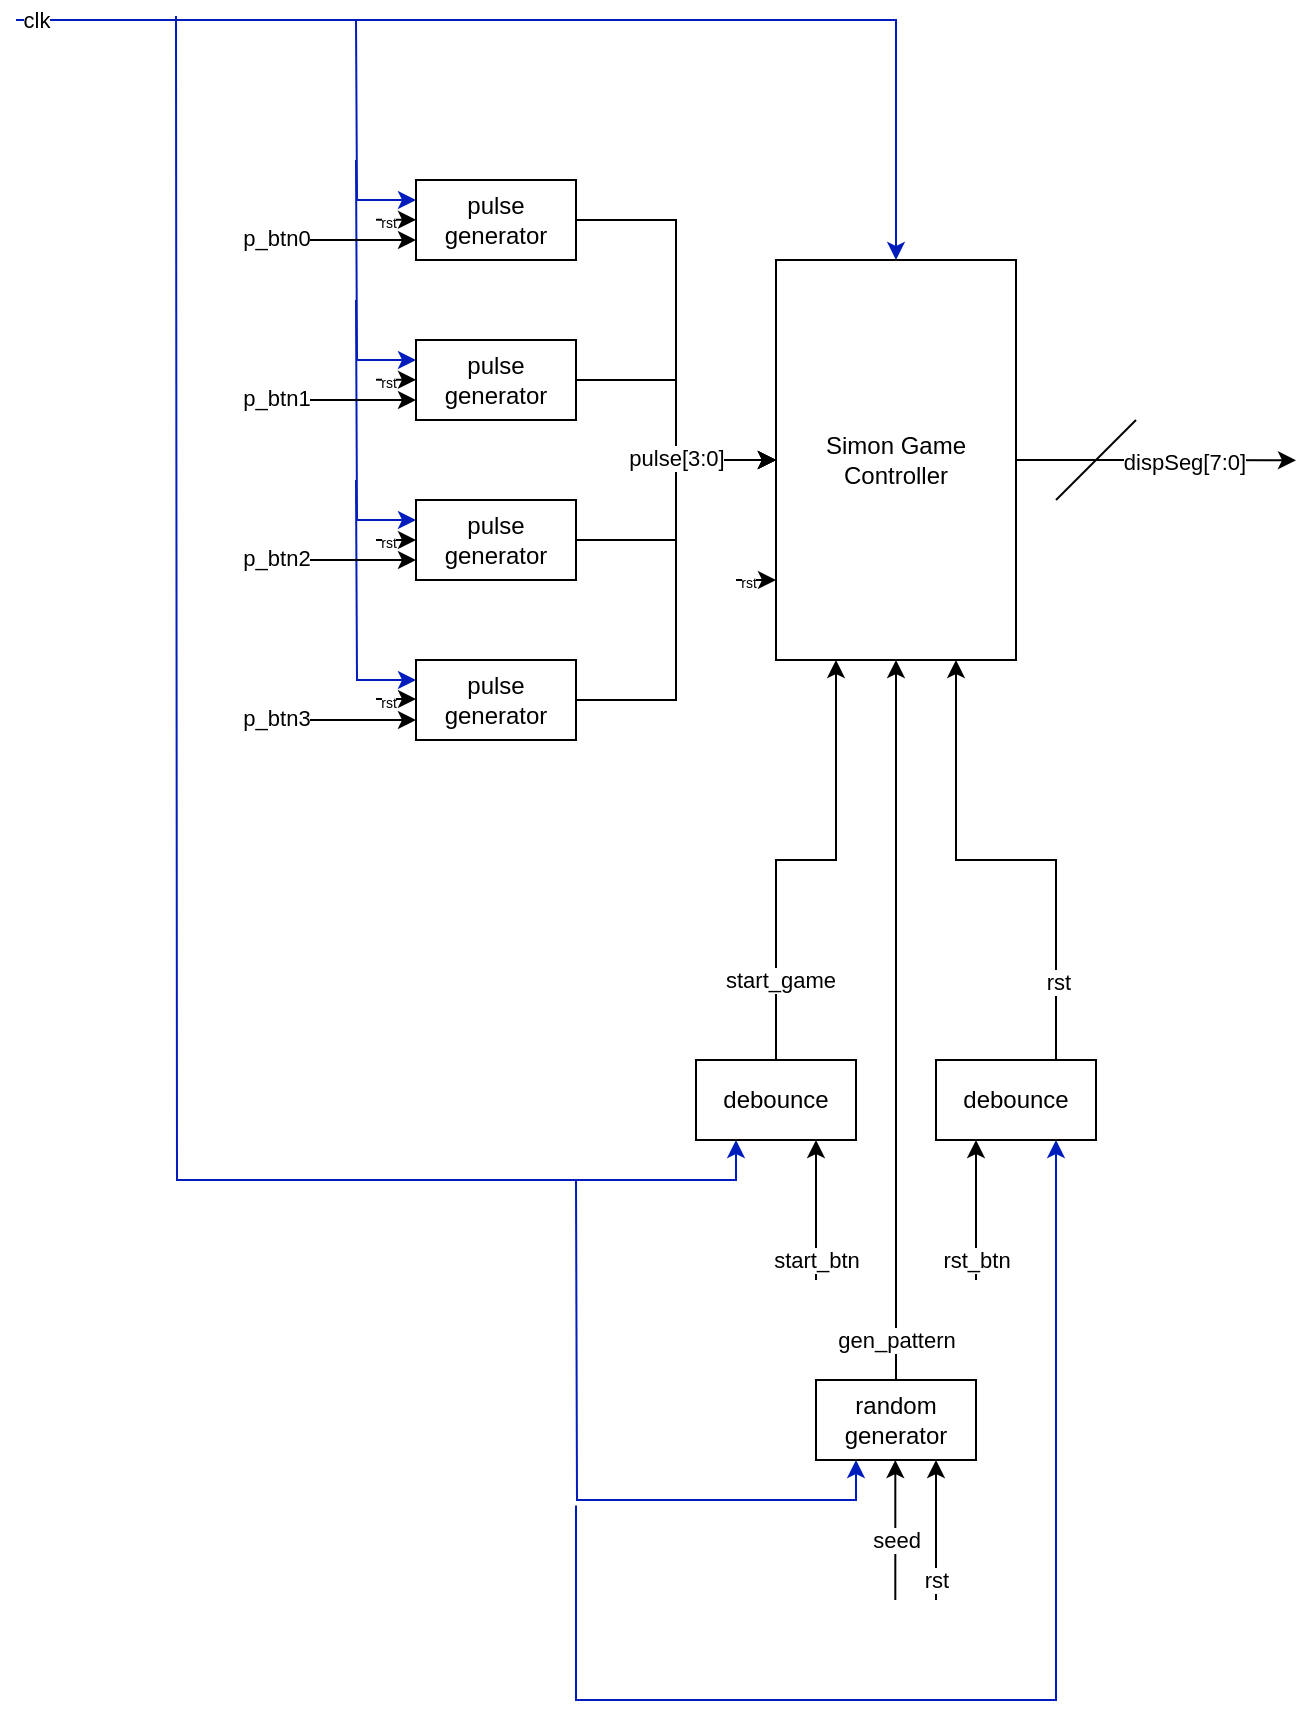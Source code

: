 <mxfile version="24.2.5" type="device">
  <diagram name="Page-1" id="h_q1qtShdHesiZWWUsV2">
    <mxGraphModel dx="1644" dy="463" grid="1" gridSize="10" guides="1" tooltips="1" connect="1" arrows="1" fold="1" page="1" pageScale="1" pageWidth="850" pageHeight="1100" math="0" shadow="0">
      <root>
        <mxCell id="0" />
        <mxCell id="1" parent="0" />
        <mxCell id="KKbykXTDA7Bn_Y0oosMy-72" style="edgeStyle=orthogonalEdgeStyle;rounded=0;orthogonalLoop=1;jettySize=auto;html=1;exitX=0.5;exitY=0;exitDx=0;exitDy=0;endArrow=none;endFill=0;startArrow=classic;startFill=1;fillColor=#0050ef;strokeColor=#001DBC;" parent="1" source="KKbykXTDA7Bn_Y0oosMy-2" edge="1">
          <mxGeometry relative="1" as="geometry">
            <mxPoint y="40" as="targetPoint" />
            <Array as="points">
              <mxPoint x="440" y="40" />
            </Array>
          </mxGeometry>
        </mxCell>
        <mxCell id="KKbykXTDA7Bn_Y0oosMy-74" value="clk" style="edgeLabel;html=1;align=center;verticalAlign=middle;resizable=0;points=[];" parent="KKbykXTDA7Bn_Y0oosMy-72" vertex="1" connectable="0">
          <mxGeometry x="0.965" relative="1" as="geometry">
            <mxPoint as="offset" />
          </mxGeometry>
        </mxCell>
        <mxCell id="KKbykXTDA7Bn_Y0oosMy-85" style="edgeStyle=orthogonalEdgeStyle;rounded=0;orthogonalLoop=1;jettySize=auto;html=1;exitX=1;exitY=0.5;exitDx=0;exitDy=0;" parent="1" source="KKbykXTDA7Bn_Y0oosMy-2" edge="1">
          <mxGeometry relative="1" as="geometry">
            <mxPoint x="640" y="260.154" as="targetPoint" />
          </mxGeometry>
        </mxCell>
        <mxCell id="KKbykXTDA7Bn_Y0oosMy-90" value="dispSeg[7:0]" style="edgeLabel;html=1;align=center;verticalAlign=middle;resizable=0;points=[];" parent="KKbykXTDA7Bn_Y0oosMy-85" vertex="1" connectable="0">
          <mxGeometry x="0.193" relative="1" as="geometry">
            <mxPoint as="offset" />
          </mxGeometry>
        </mxCell>
        <mxCell id="KKbykXTDA7Bn_Y0oosMy-2" value="Simon Game Controller" style="rounded=0;whiteSpace=wrap;html=1;" parent="1" vertex="1">
          <mxGeometry x="380" y="160" width="120" height="200" as="geometry" />
        </mxCell>
        <mxCell id="KKbykXTDA7Bn_Y0oosMy-32" style="edgeStyle=orthogonalEdgeStyle;rounded=0;orthogonalLoop=1;jettySize=auto;html=1;exitX=1;exitY=0.5;exitDx=0;exitDy=0;entryX=0;entryY=0.5;entryDx=0;entryDy=0;" parent="1" source="KKbykXTDA7Bn_Y0oosMy-4" target="KKbykXTDA7Bn_Y0oosMy-2" edge="1">
          <mxGeometry relative="1" as="geometry" />
        </mxCell>
        <mxCell id="KKbykXTDA7Bn_Y0oosMy-81" style="edgeStyle=orthogonalEdgeStyle;rounded=0;orthogonalLoop=1;jettySize=auto;html=1;exitX=0;exitY=0.25;exitDx=0;exitDy=0;fillColor=#0050ef;strokeColor=#001DBC;endArrow=none;endFill=0;startArrow=classic;startFill=1;" parent="1" source="KKbykXTDA7Bn_Y0oosMy-4" edge="1">
          <mxGeometry relative="1" as="geometry">
            <mxPoint x="170" y="40.0" as="targetPoint" />
          </mxGeometry>
        </mxCell>
        <mxCell id="KKbykXTDA7Bn_Y0oosMy-4" value="pulse generator" style="rounded=0;whiteSpace=wrap;html=1;" parent="1" vertex="1">
          <mxGeometry x="200" y="120" width="80" height="40" as="geometry" />
        </mxCell>
        <mxCell id="KKbykXTDA7Bn_Y0oosMy-31" style="edgeStyle=orthogonalEdgeStyle;rounded=0;orthogonalLoop=1;jettySize=auto;html=1;exitX=1;exitY=0.5;exitDx=0;exitDy=0;entryX=0;entryY=0.5;entryDx=0;entryDy=0;" parent="1" source="KKbykXTDA7Bn_Y0oosMy-8" target="KKbykXTDA7Bn_Y0oosMy-2" edge="1">
          <mxGeometry relative="1" as="geometry">
            <mxPoint x="340" y="260" as="targetPoint" />
          </mxGeometry>
        </mxCell>
        <mxCell id="KKbykXTDA7Bn_Y0oosMy-82" style="edgeStyle=orthogonalEdgeStyle;rounded=0;orthogonalLoop=1;jettySize=auto;html=1;exitX=0;exitY=0.25;exitDx=0;exitDy=0;fillColor=#0050ef;strokeColor=#001DBC;endArrow=none;endFill=0;startArrow=classic;startFill=1;" parent="1" source="KKbykXTDA7Bn_Y0oosMy-8" edge="1">
          <mxGeometry relative="1" as="geometry">
            <mxPoint x="170" y="110.0" as="targetPoint" />
          </mxGeometry>
        </mxCell>
        <mxCell id="KKbykXTDA7Bn_Y0oosMy-8" value="pulse generator" style="rounded=0;whiteSpace=wrap;html=1;" parent="1" vertex="1">
          <mxGeometry x="200" y="200" width="80" height="40" as="geometry" />
        </mxCell>
        <mxCell id="KKbykXTDA7Bn_Y0oosMy-30" style="edgeStyle=orthogonalEdgeStyle;rounded=0;orthogonalLoop=1;jettySize=auto;html=1;exitX=1;exitY=0.5;exitDx=0;exitDy=0;entryX=0;entryY=0.5;entryDx=0;entryDy=0;" parent="1" source="KKbykXTDA7Bn_Y0oosMy-9" target="KKbykXTDA7Bn_Y0oosMy-2" edge="1">
          <mxGeometry relative="1" as="geometry">
            <mxPoint x="350" y="260" as="targetPoint" />
          </mxGeometry>
        </mxCell>
        <mxCell id="KKbykXTDA7Bn_Y0oosMy-83" style="edgeStyle=orthogonalEdgeStyle;rounded=0;orthogonalLoop=1;jettySize=auto;html=1;exitX=0;exitY=0.25;exitDx=0;exitDy=0;fillColor=#0050ef;strokeColor=#001DBC;endArrow=none;endFill=0;startArrow=classic;startFill=1;" parent="1" source="KKbykXTDA7Bn_Y0oosMy-9" edge="1">
          <mxGeometry relative="1" as="geometry">
            <mxPoint x="170" y="180" as="targetPoint" />
          </mxGeometry>
        </mxCell>
        <mxCell id="KKbykXTDA7Bn_Y0oosMy-9" value="pulse generator" style="rounded=0;whiteSpace=wrap;html=1;" parent="1" vertex="1">
          <mxGeometry x="200" y="280" width="80" height="40" as="geometry" />
        </mxCell>
        <mxCell id="KKbykXTDA7Bn_Y0oosMy-28" style="edgeStyle=orthogonalEdgeStyle;rounded=0;orthogonalLoop=1;jettySize=auto;html=1;exitX=1;exitY=0.5;exitDx=0;exitDy=0;entryX=0;entryY=0.5;entryDx=0;entryDy=0;" parent="1" source="KKbykXTDA7Bn_Y0oosMy-10" target="KKbykXTDA7Bn_Y0oosMy-2" edge="1">
          <mxGeometry relative="1" as="geometry" />
        </mxCell>
        <mxCell id="KKbykXTDA7Bn_Y0oosMy-34" value="pulse[3:0]" style="edgeLabel;html=1;align=center;verticalAlign=middle;resizable=0;points=[];" parent="KKbykXTDA7Bn_Y0oosMy-28" vertex="1" connectable="0">
          <mxGeometry x="0.545" y="1" relative="1" as="geometry">
            <mxPoint as="offset" />
          </mxGeometry>
        </mxCell>
        <mxCell id="KKbykXTDA7Bn_Y0oosMy-84" style="edgeStyle=orthogonalEdgeStyle;rounded=0;orthogonalLoop=1;jettySize=auto;html=1;exitX=0;exitY=0.25;exitDx=0;exitDy=0;fillColor=#0050ef;strokeColor=#001DBC;endArrow=none;endFill=0;startArrow=classic;startFill=1;" parent="1" source="KKbykXTDA7Bn_Y0oosMy-10" edge="1">
          <mxGeometry relative="1" as="geometry">
            <mxPoint x="170" y="270" as="targetPoint" />
          </mxGeometry>
        </mxCell>
        <mxCell id="KKbykXTDA7Bn_Y0oosMy-10" value="pulse generator" style="rounded=0;whiteSpace=wrap;html=1;" parent="1" vertex="1">
          <mxGeometry x="200" y="360" width="80" height="40" as="geometry" />
        </mxCell>
        <mxCell id="KKbykXTDA7Bn_Y0oosMy-92" style="edgeStyle=orthogonalEdgeStyle;rounded=0;orthogonalLoop=1;jettySize=auto;html=1;exitX=0.25;exitY=1;exitDx=0;exitDy=0;startArrow=classic;startFill=1;endArrow=none;endFill=0;fillColor=#0050ef;strokeColor=#001DBC;" parent="1" source="KKbykXTDA7Bn_Y0oosMy-11" edge="1">
          <mxGeometry relative="1" as="geometry">
            <mxPoint x="80" y="38" as="targetPoint" />
          </mxGeometry>
        </mxCell>
        <mxCell id="LTnEDE3oP-rdeyQ9MnOe-3" style="edgeStyle=orthogonalEdgeStyle;rounded=0;orthogonalLoop=1;jettySize=auto;html=1;exitX=0.5;exitY=0;exitDx=0;exitDy=0;entryX=0.25;entryY=1;entryDx=0;entryDy=0;" edge="1" parent="1" source="KKbykXTDA7Bn_Y0oosMy-11" target="KKbykXTDA7Bn_Y0oosMy-2">
          <mxGeometry relative="1" as="geometry" />
        </mxCell>
        <mxCell id="LTnEDE3oP-rdeyQ9MnOe-5" value="start_game" style="edgeLabel;html=1;align=center;verticalAlign=middle;resizable=0;points=[];" vertex="1" connectable="0" parent="LTnEDE3oP-rdeyQ9MnOe-3">
          <mxGeometry x="-0.652" y="-1" relative="1" as="geometry">
            <mxPoint x="1" as="offset" />
          </mxGeometry>
        </mxCell>
        <mxCell id="KKbykXTDA7Bn_Y0oosMy-11" value="debounce" style="rounded=0;whiteSpace=wrap;html=1;" parent="1" vertex="1">
          <mxGeometry x="340" y="560" width="80" height="40" as="geometry" />
        </mxCell>
        <mxCell id="KKbykXTDA7Bn_Y0oosMy-98" style="edgeStyle=orthogonalEdgeStyle;rounded=0;orthogonalLoop=1;jettySize=auto;html=1;exitX=0.75;exitY=1;exitDx=0;exitDy=0;startArrow=classic;startFill=1;endArrow=none;endFill=0;fillColor=#0050ef;strokeColor=#001DBC;" parent="1" source="KKbykXTDA7Bn_Y0oosMy-14" edge="1">
          <mxGeometry relative="1" as="geometry">
            <mxPoint x="280" y="782.759" as="targetPoint" />
            <Array as="points">
              <mxPoint x="520" y="880" />
              <mxPoint x="280" y="880" />
            </Array>
          </mxGeometry>
        </mxCell>
        <mxCell id="LTnEDE3oP-rdeyQ9MnOe-4" style="edgeStyle=orthogonalEdgeStyle;rounded=0;orthogonalLoop=1;jettySize=auto;html=1;exitX=0.75;exitY=0;exitDx=0;exitDy=0;entryX=0.75;entryY=1;entryDx=0;entryDy=0;" edge="1" parent="1" source="KKbykXTDA7Bn_Y0oosMy-14" target="KKbykXTDA7Bn_Y0oosMy-2">
          <mxGeometry relative="1" as="geometry" />
        </mxCell>
        <mxCell id="LTnEDE3oP-rdeyQ9MnOe-6" value="rst" style="edgeLabel;html=1;align=center;verticalAlign=middle;resizable=0;points=[];" vertex="1" connectable="0" parent="LTnEDE3oP-rdeyQ9MnOe-4">
          <mxGeometry x="-0.688" relative="1" as="geometry">
            <mxPoint x="1" as="offset" />
          </mxGeometry>
        </mxCell>
        <mxCell id="KKbykXTDA7Bn_Y0oosMy-14" value="debounce" style="rounded=0;whiteSpace=wrap;html=1;" parent="1" vertex="1">
          <mxGeometry x="460" y="560" width="80" height="40" as="geometry" />
        </mxCell>
        <mxCell id="KKbykXTDA7Bn_Y0oosMy-35" style="edgeStyle=orthogonalEdgeStyle;rounded=0;orthogonalLoop=1;jettySize=auto;html=1;exitX=0.5;exitY=0;exitDx=0;exitDy=0;entryX=0.5;entryY=1;entryDx=0;entryDy=0;" parent="1" source="KKbykXTDA7Bn_Y0oosMy-15" target="KKbykXTDA7Bn_Y0oosMy-2" edge="1">
          <mxGeometry relative="1" as="geometry" />
        </mxCell>
        <mxCell id="KKbykXTDA7Bn_Y0oosMy-36" value="gen_pattern" style="edgeLabel;html=1;align=center;verticalAlign=middle;resizable=0;points=[];" parent="KKbykXTDA7Bn_Y0oosMy-35" vertex="1" connectable="0">
          <mxGeometry x="-0.1" y="1" relative="1" as="geometry">
            <mxPoint x="1" y="142" as="offset" />
          </mxGeometry>
        </mxCell>
        <mxCell id="KKbykXTDA7Bn_Y0oosMy-97" style="edgeStyle=orthogonalEdgeStyle;rounded=0;orthogonalLoop=1;jettySize=auto;html=1;exitX=0.25;exitY=1;exitDx=0;exitDy=0;endArrow=none;endFill=0;startArrow=classic;startFill=1;fillColor=#0050ef;strokeColor=#001DBC;" parent="1" source="KKbykXTDA7Bn_Y0oosMy-15" edge="1">
          <mxGeometry relative="1" as="geometry">
            <mxPoint x="280" y="620" as="targetPoint" />
          </mxGeometry>
        </mxCell>
        <mxCell id="KKbykXTDA7Bn_Y0oosMy-15" value="random generator" style="rounded=0;whiteSpace=wrap;html=1;" parent="1" vertex="1">
          <mxGeometry x="400" y="720" width="80" height="40" as="geometry" />
        </mxCell>
        <mxCell id="KKbykXTDA7Bn_Y0oosMy-18" value="" style="endArrow=classic;html=1;rounded=0;entryX=0;entryY=0.5;entryDx=0;entryDy=0;" parent="1" edge="1">
          <mxGeometry width="50" height="50" relative="1" as="geometry">
            <mxPoint x="120" y="230" as="sourcePoint" />
            <mxPoint x="200" y="230" as="targetPoint" />
          </mxGeometry>
        </mxCell>
        <mxCell id="KKbykXTDA7Bn_Y0oosMy-19" value="p_btn1" style="edgeLabel;html=1;align=center;verticalAlign=middle;resizable=0;points=[];" parent="KKbykXTDA7Bn_Y0oosMy-18" vertex="1" connectable="0">
          <mxGeometry x="-0.762" y="1" relative="1" as="geometry">
            <mxPoint as="offset" />
          </mxGeometry>
        </mxCell>
        <mxCell id="KKbykXTDA7Bn_Y0oosMy-20" value="" style="endArrow=classic;html=1;rounded=0;entryX=0;entryY=0.5;entryDx=0;entryDy=0;" parent="1" edge="1">
          <mxGeometry width="50" height="50" relative="1" as="geometry">
            <mxPoint x="120" y="310" as="sourcePoint" />
            <mxPoint x="200" y="310" as="targetPoint" />
          </mxGeometry>
        </mxCell>
        <mxCell id="KKbykXTDA7Bn_Y0oosMy-21" value="p_btn2" style="edgeLabel;html=1;align=center;verticalAlign=middle;resizable=0;points=[];" parent="KKbykXTDA7Bn_Y0oosMy-20" vertex="1" connectable="0">
          <mxGeometry x="-0.762" y="1" relative="1" as="geometry">
            <mxPoint as="offset" />
          </mxGeometry>
        </mxCell>
        <mxCell id="KKbykXTDA7Bn_Y0oosMy-22" value="" style="endArrow=classic;html=1;rounded=0;entryX=0;entryY=0.5;entryDx=0;entryDy=0;" parent="1" edge="1">
          <mxGeometry width="50" height="50" relative="1" as="geometry">
            <mxPoint x="120" y="390" as="sourcePoint" />
            <mxPoint x="200" y="390" as="targetPoint" />
          </mxGeometry>
        </mxCell>
        <mxCell id="KKbykXTDA7Bn_Y0oosMy-23" value="p_btn3" style="edgeLabel;html=1;align=center;verticalAlign=middle;resizable=0;points=[];" parent="KKbykXTDA7Bn_Y0oosMy-22" vertex="1" connectable="0">
          <mxGeometry x="-0.762" y="1" relative="1" as="geometry">
            <mxPoint as="offset" />
          </mxGeometry>
        </mxCell>
        <mxCell id="KKbykXTDA7Bn_Y0oosMy-37" value="" style="endArrow=classic;html=1;rounded=0;entryX=0;entryY=0.5;entryDx=0;entryDy=0;" parent="1" edge="1">
          <mxGeometry width="50" height="50" relative="1" as="geometry">
            <mxPoint x="120" y="150" as="sourcePoint" />
            <mxPoint x="200" y="150" as="targetPoint" />
          </mxGeometry>
        </mxCell>
        <mxCell id="KKbykXTDA7Bn_Y0oosMy-38" value="p_btn0" style="edgeLabel;html=1;align=center;verticalAlign=middle;resizable=0;points=[];" parent="KKbykXTDA7Bn_Y0oosMy-37" vertex="1" connectable="0">
          <mxGeometry x="-0.762" y="1" relative="1" as="geometry">
            <mxPoint as="offset" />
          </mxGeometry>
        </mxCell>
        <mxCell id="KKbykXTDA7Bn_Y0oosMy-48" value="" style="endArrow=classic;html=1;rounded=0;" parent="1" edge="1">
          <mxGeometry width="50" height="50" relative="1" as="geometry">
            <mxPoint x="400" y="670" as="sourcePoint" />
            <mxPoint x="400" y="600" as="targetPoint" />
          </mxGeometry>
        </mxCell>
        <mxCell id="KKbykXTDA7Bn_Y0oosMy-49" value="start_btn" style="edgeLabel;html=1;align=center;verticalAlign=middle;resizable=0;points=[];" parent="KKbykXTDA7Bn_Y0oosMy-48" vertex="1" connectable="0">
          <mxGeometry x="-0.762" y="1" relative="1" as="geometry">
            <mxPoint x="1" y="-2" as="offset" />
          </mxGeometry>
        </mxCell>
        <mxCell id="KKbykXTDA7Bn_Y0oosMy-50" value="" style="endArrow=classic;html=1;rounded=0;" parent="1" edge="1">
          <mxGeometry width="50" height="50" relative="1" as="geometry">
            <mxPoint x="480" y="670" as="sourcePoint" />
            <mxPoint x="480" y="600" as="targetPoint" />
          </mxGeometry>
        </mxCell>
        <mxCell id="KKbykXTDA7Bn_Y0oosMy-51" value="rst_btn" style="edgeLabel;html=1;align=center;verticalAlign=middle;resizable=0;points=[];" parent="KKbykXTDA7Bn_Y0oosMy-50" vertex="1" connectable="0">
          <mxGeometry x="-0.762" y="1" relative="1" as="geometry">
            <mxPoint x="1" y="-2" as="offset" />
          </mxGeometry>
        </mxCell>
        <mxCell id="KKbykXTDA7Bn_Y0oosMy-58" value="" style="endArrow=classic;html=1;rounded=0;" parent="1" edge="1">
          <mxGeometry width="50" height="50" relative="1" as="geometry">
            <mxPoint x="180" y="379.5" as="sourcePoint" />
            <mxPoint x="200" y="379.5" as="targetPoint" />
          </mxGeometry>
        </mxCell>
        <mxCell id="KKbykXTDA7Bn_Y0oosMy-61" value="&lt;font style=&quot;font-size: 7px;&quot;&gt;rst&lt;/font&gt;" style="edgeLabel;html=1;align=center;verticalAlign=middle;resizable=0;points=[];" parent="KKbykXTDA7Bn_Y0oosMy-58" vertex="1" connectable="0">
          <mxGeometry x="-0.4" relative="1" as="geometry">
            <mxPoint as="offset" />
          </mxGeometry>
        </mxCell>
        <mxCell id="KKbykXTDA7Bn_Y0oosMy-62" value="" style="endArrow=classic;html=1;rounded=0;" parent="1" edge="1">
          <mxGeometry width="50" height="50" relative="1" as="geometry">
            <mxPoint x="180" y="300" as="sourcePoint" />
            <mxPoint x="200" y="300" as="targetPoint" />
          </mxGeometry>
        </mxCell>
        <mxCell id="KKbykXTDA7Bn_Y0oosMy-63" value="&lt;font style=&quot;font-size: 7px;&quot;&gt;rst&lt;/font&gt;" style="edgeLabel;html=1;align=center;verticalAlign=middle;resizable=0;points=[];" parent="KKbykXTDA7Bn_Y0oosMy-62" vertex="1" connectable="0">
          <mxGeometry x="-0.4" relative="1" as="geometry">
            <mxPoint as="offset" />
          </mxGeometry>
        </mxCell>
        <mxCell id="KKbykXTDA7Bn_Y0oosMy-64" value="" style="endArrow=classic;html=1;rounded=0;" parent="1" edge="1">
          <mxGeometry width="50" height="50" relative="1" as="geometry">
            <mxPoint x="180" y="219.87" as="sourcePoint" />
            <mxPoint x="200" y="219.87" as="targetPoint" />
          </mxGeometry>
        </mxCell>
        <mxCell id="KKbykXTDA7Bn_Y0oosMy-65" value="&lt;font style=&quot;font-size: 7px;&quot;&gt;rst&lt;/font&gt;" style="edgeLabel;html=1;align=center;verticalAlign=middle;resizable=0;points=[];" parent="KKbykXTDA7Bn_Y0oosMy-64" vertex="1" connectable="0">
          <mxGeometry x="-0.4" relative="1" as="geometry">
            <mxPoint as="offset" />
          </mxGeometry>
        </mxCell>
        <mxCell id="KKbykXTDA7Bn_Y0oosMy-66" value="" style="endArrow=classic;html=1;rounded=0;" parent="1" edge="1">
          <mxGeometry width="50" height="50" relative="1" as="geometry">
            <mxPoint x="180" y="139.87" as="sourcePoint" />
            <mxPoint x="200" y="139.87" as="targetPoint" />
          </mxGeometry>
        </mxCell>
        <mxCell id="KKbykXTDA7Bn_Y0oosMy-67" value="&lt;font style=&quot;font-size: 7px;&quot;&gt;rst&lt;/font&gt;" style="edgeLabel;html=1;align=center;verticalAlign=middle;resizable=0;points=[];" parent="KKbykXTDA7Bn_Y0oosMy-66" vertex="1" connectable="0">
          <mxGeometry x="-0.4" relative="1" as="geometry">
            <mxPoint as="offset" />
          </mxGeometry>
        </mxCell>
        <mxCell id="KKbykXTDA7Bn_Y0oosMy-86" value="" style="endArrow=none;html=1;rounded=0;" parent="1" edge="1">
          <mxGeometry width="50" height="50" relative="1" as="geometry">
            <mxPoint x="520" y="280" as="sourcePoint" />
            <mxPoint x="560" y="240" as="targetPoint" />
          </mxGeometry>
        </mxCell>
        <mxCell id="KKbykXTDA7Bn_Y0oosMy-93" value="" style="endArrow=classic;html=1;rounded=0;" parent="1" edge="1">
          <mxGeometry width="50" height="50" relative="1" as="geometry">
            <mxPoint x="439.66" y="830" as="sourcePoint" />
            <mxPoint x="439.66" y="760" as="targetPoint" />
          </mxGeometry>
        </mxCell>
        <mxCell id="KKbykXTDA7Bn_Y0oosMy-94" value="seed" style="edgeLabel;html=1;align=center;verticalAlign=middle;resizable=0;points=[];" parent="KKbykXTDA7Bn_Y0oosMy-93" vertex="1" connectable="0">
          <mxGeometry x="-0.762" y="1" relative="1" as="geometry">
            <mxPoint x="1" y="-22" as="offset" />
          </mxGeometry>
        </mxCell>
        <mxCell id="KKbykXTDA7Bn_Y0oosMy-95" value="" style="endArrow=classic;html=1;rounded=0;" parent="1" edge="1">
          <mxGeometry width="50" height="50" relative="1" as="geometry">
            <mxPoint x="460" y="830" as="sourcePoint" />
            <mxPoint x="460" y="760" as="targetPoint" />
          </mxGeometry>
        </mxCell>
        <mxCell id="KKbykXTDA7Bn_Y0oosMy-96" value="rst" style="edgeLabel;html=1;align=center;verticalAlign=middle;resizable=0;points=[];" parent="KKbykXTDA7Bn_Y0oosMy-95" vertex="1" connectable="0">
          <mxGeometry x="-0.762" y="1" relative="1" as="geometry">
            <mxPoint x="1" y="-2" as="offset" />
          </mxGeometry>
        </mxCell>
        <mxCell id="LTnEDE3oP-rdeyQ9MnOe-1" value="" style="endArrow=classic;html=1;rounded=0;" edge="1" parent="1">
          <mxGeometry width="50" height="50" relative="1" as="geometry">
            <mxPoint x="360" y="320" as="sourcePoint" />
            <mxPoint x="380" y="320" as="targetPoint" />
          </mxGeometry>
        </mxCell>
        <mxCell id="LTnEDE3oP-rdeyQ9MnOe-2" value="&lt;font style=&quot;font-size: 7px;&quot;&gt;rst&lt;/font&gt;" style="edgeLabel;html=1;align=center;verticalAlign=middle;resizable=0;points=[];" vertex="1" connectable="0" parent="LTnEDE3oP-rdeyQ9MnOe-1">
          <mxGeometry x="-0.4" relative="1" as="geometry">
            <mxPoint as="offset" />
          </mxGeometry>
        </mxCell>
      </root>
    </mxGraphModel>
  </diagram>
</mxfile>
